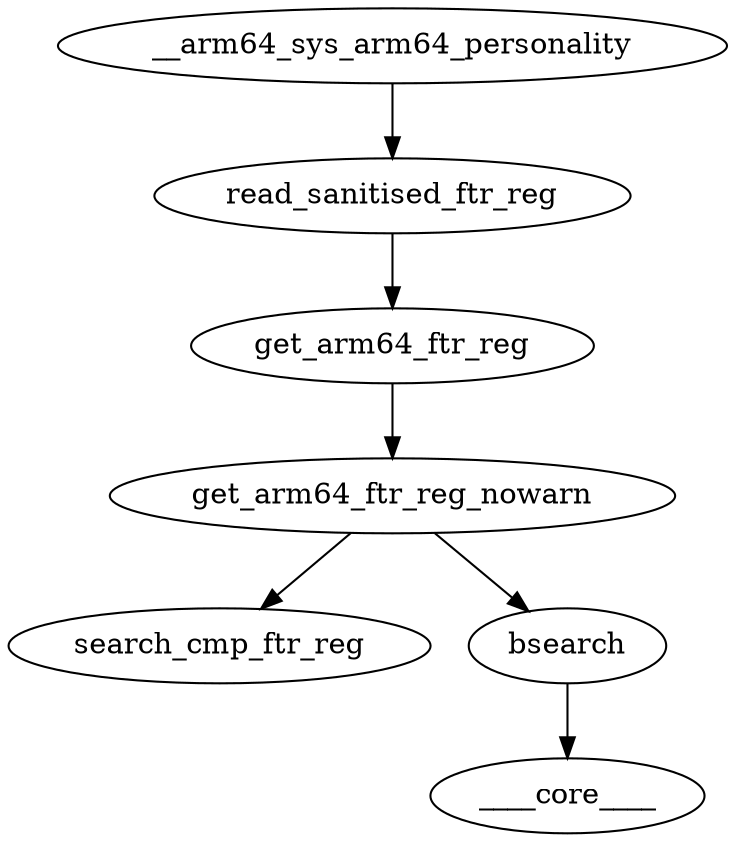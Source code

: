 digraph kerncollapsed {
    "read_sanitised_ftr_reg" [color="black"];
    "get_arm64_ftr_reg" [color="black"];
    "get_arm64_ftr_reg_nowarn" [color="black"];
    "____core____" [color="kernel"];
    "search_cmp_ftr_reg" [color="black"];
    "bsearch" [color="black"];
    "__arm64_sys_arm64_personality" [color="black"];
    "get_arm64_ftr_reg" -> "get_arm64_ftr_reg_nowarn" [color="black"];
    "get_arm64_ftr_reg_nowarn" -> "search_cmp_ftr_reg" [color="black"];
    "get_arm64_ftr_reg_nowarn" -> "bsearch" [color="black"];
    "bsearch" -> "____core____" [color="black"];
    "__arm64_sys_arm64_personality" -> "read_sanitised_ftr_reg" [color="black"];
    "read_sanitised_ftr_reg" -> "get_arm64_ftr_reg" [color="black"];
}

